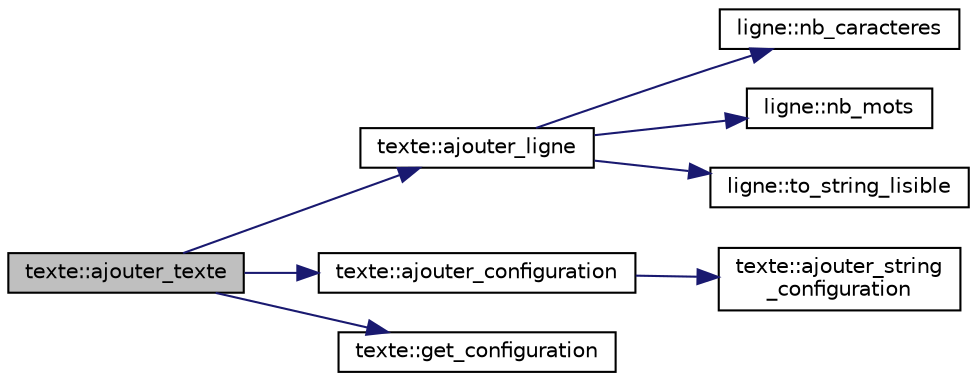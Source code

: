 digraph "texte::ajouter_texte"
{
  edge [fontname="Helvetica",fontsize="10",labelfontname="Helvetica",labelfontsize="10"];
  node [fontname="Helvetica",fontsize="10",shape=record];
  rankdir="LR";
  Node17 [label="texte::ajouter_texte",height=0.2,width=0.4,color="black", fillcolor="grey75", style="filled", fontcolor="black"];
  Node17 -> Node18 [color="midnightblue",fontsize="10",style="solid",fontname="Helvetica"];
  Node18 [label="texte::ajouter_ligne",height=0.2,width=0.4,color="black", fillcolor="white", style="filled",URL="$classtexte.html#abb3d9763a37659b12552379cb4e0dc8c",tooltip="Ajoute une ligne donnée en fin de texte. "];
  Node18 -> Node19 [color="midnightblue",fontsize="10",style="solid",fontname="Helvetica"];
  Node19 [label="ligne::nb_caracteres",height=0.2,width=0.4,color="black", fillcolor="white", style="filled",URL="$classligne.html#a3bfedd99e8ffbb068432df6d0768d5d1",tooltip="Retourne le nombre de caractères de la ligne. "];
  Node18 -> Node20 [color="midnightblue",fontsize="10",style="solid",fontname="Helvetica"];
  Node20 [label="ligne::nb_mots",height=0.2,width=0.4,color="black", fillcolor="white", style="filled",URL="$classligne.html#ada0847f3e3c95773bb2c03db970f81d7",tooltip="Retourne le nombre de mots de la ligne. "];
  Node18 -> Node21 [color="midnightblue",fontsize="10",style="solid",fontname="Helvetica"];
  Node21 [label="ligne::to_string_lisible",height=0.2,width=0.4,color="black", fillcolor="white", style="filled",URL="$classligne.html#affd23e66b472f932e1e28df34a652539",tooltip="Convertit et retourne la ligne au format QString avec l&#39;ajout de séparateur. "];
  Node17 -> Node22 [color="midnightblue",fontsize="10",style="solid",fontname="Helvetica"];
  Node22 [label="texte::ajouter_configuration",height=0.2,width=0.4,color="black", fillcolor="white", style="filled",URL="$classtexte.html#a2a87e62b08ada4a3f1c6c2108b1a6ff3",tooltip="Ajoute une configuration donnée. "];
  Node22 -> Node23 [color="midnightblue",fontsize="10",style="solid",fontname="Helvetica"];
  Node23 [label="texte::ajouter_string\l_configuration",height=0.2,width=0.4,color="black", fillcolor="white", style="filled",URL="$classtexte.html#a1b779eb2037a80bf72c0d51056136ee5",tooltip="Met à jour la configuration au format QString lors de l&#39;ajout d&#39;une configuration donnée..."];
  Node17 -> Node24 [color="midnightblue",fontsize="10",style="solid",fontname="Helvetica"];
  Node24 [label="texte::get_configuration",height=0.2,width=0.4,color="black", fillcolor="white", style="filled",URL="$classtexte.html#a297670c9aab6ca2bc3a8cdf5b1da5051",tooltip="Accesseur de la configuration des paramètres induisant ce texte. "];
}
